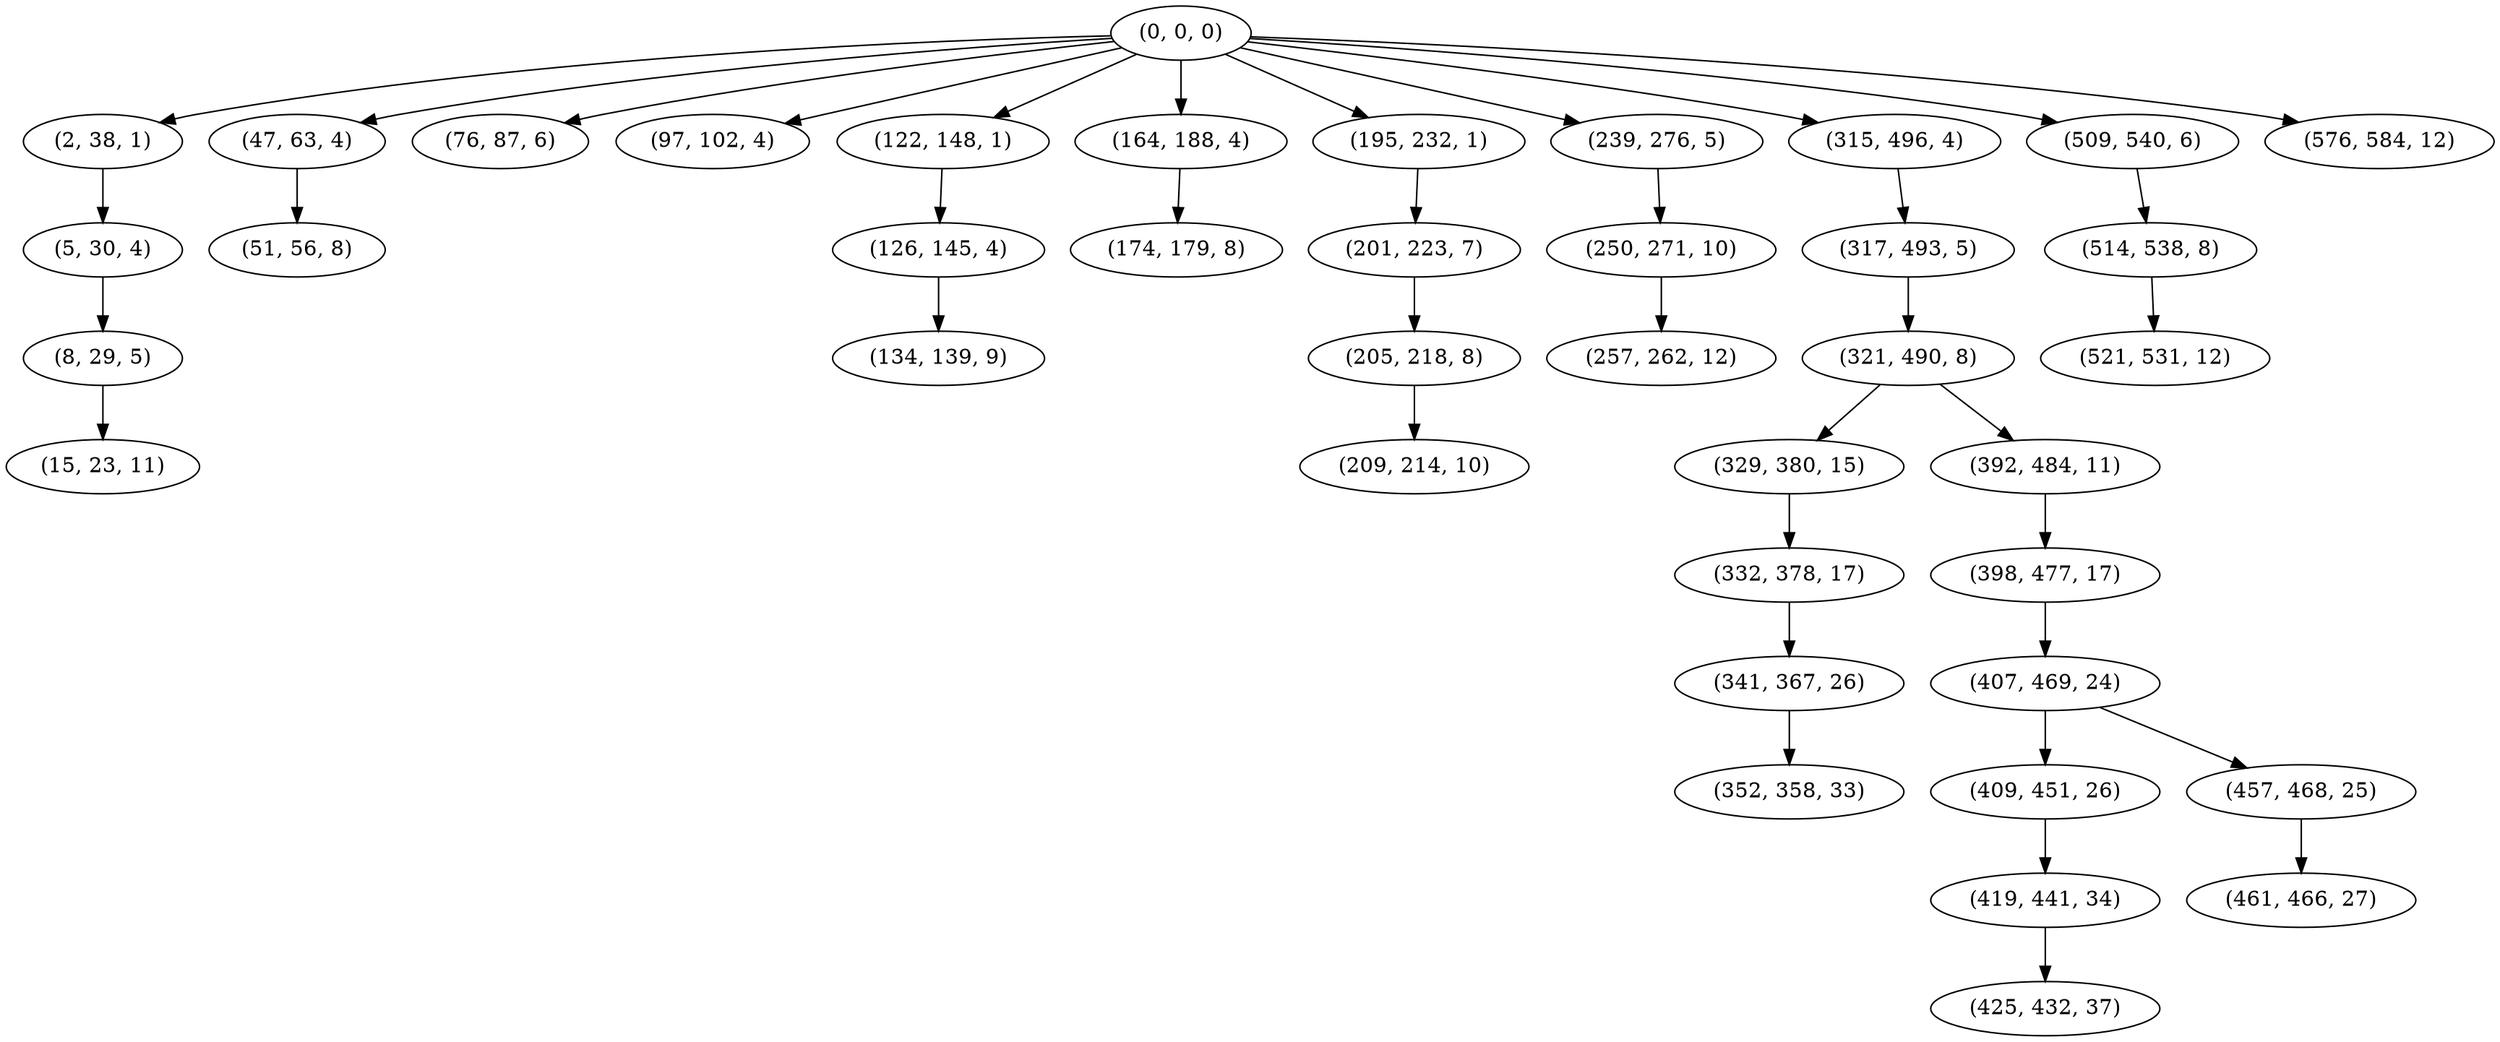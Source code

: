 digraph tree {
    "(0, 0, 0)";
    "(2, 38, 1)";
    "(5, 30, 4)";
    "(8, 29, 5)";
    "(15, 23, 11)";
    "(47, 63, 4)";
    "(51, 56, 8)";
    "(76, 87, 6)";
    "(97, 102, 4)";
    "(122, 148, 1)";
    "(126, 145, 4)";
    "(134, 139, 9)";
    "(164, 188, 4)";
    "(174, 179, 8)";
    "(195, 232, 1)";
    "(201, 223, 7)";
    "(205, 218, 8)";
    "(209, 214, 10)";
    "(239, 276, 5)";
    "(250, 271, 10)";
    "(257, 262, 12)";
    "(315, 496, 4)";
    "(317, 493, 5)";
    "(321, 490, 8)";
    "(329, 380, 15)";
    "(332, 378, 17)";
    "(341, 367, 26)";
    "(352, 358, 33)";
    "(392, 484, 11)";
    "(398, 477, 17)";
    "(407, 469, 24)";
    "(409, 451, 26)";
    "(419, 441, 34)";
    "(425, 432, 37)";
    "(457, 468, 25)";
    "(461, 466, 27)";
    "(509, 540, 6)";
    "(514, 538, 8)";
    "(521, 531, 12)";
    "(576, 584, 12)";
    "(0, 0, 0)" -> "(2, 38, 1)";
    "(0, 0, 0)" -> "(47, 63, 4)";
    "(0, 0, 0)" -> "(76, 87, 6)";
    "(0, 0, 0)" -> "(97, 102, 4)";
    "(0, 0, 0)" -> "(122, 148, 1)";
    "(0, 0, 0)" -> "(164, 188, 4)";
    "(0, 0, 0)" -> "(195, 232, 1)";
    "(0, 0, 0)" -> "(239, 276, 5)";
    "(0, 0, 0)" -> "(315, 496, 4)";
    "(0, 0, 0)" -> "(509, 540, 6)";
    "(0, 0, 0)" -> "(576, 584, 12)";
    "(2, 38, 1)" -> "(5, 30, 4)";
    "(5, 30, 4)" -> "(8, 29, 5)";
    "(8, 29, 5)" -> "(15, 23, 11)";
    "(47, 63, 4)" -> "(51, 56, 8)";
    "(122, 148, 1)" -> "(126, 145, 4)";
    "(126, 145, 4)" -> "(134, 139, 9)";
    "(164, 188, 4)" -> "(174, 179, 8)";
    "(195, 232, 1)" -> "(201, 223, 7)";
    "(201, 223, 7)" -> "(205, 218, 8)";
    "(205, 218, 8)" -> "(209, 214, 10)";
    "(239, 276, 5)" -> "(250, 271, 10)";
    "(250, 271, 10)" -> "(257, 262, 12)";
    "(315, 496, 4)" -> "(317, 493, 5)";
    "(317, 493, 5)" -> "(321, 490, 8)";
    "(321, 490, 8)" -> "(329, 380, 15)";
    "(321, 490, 8)" -> "(392, 484, 11)";
    "(329, 380, 15)" -> "(332, 378, 17)";
    "(332, 378, 17)" -> "(341, 367, 26)";
    "(341, 367, 26)" -> "(352, 358, 33)";
    "(392, 484, 11)" -> "(398, 477, 17)";
    "(398, 477, 17)" -> "(407, 469, 24)";
    "(407, 469, 24)" -> "(409, 451, 26)";
    "(407, 469, 24)" -> "(457, 468, 25)";
    "(409, 451, 26)" -> "(419, 441, 34)";
    "(419, 441, 34)" -> "(425, 432, 37)";
    "(457, 468, 25)" -> "(461, 466, 27)";
    "(509, 540, 6)" -> "(514, 538, 8)";
    "(514, 538, 8)" -> "(521, 531, 12)";
}
